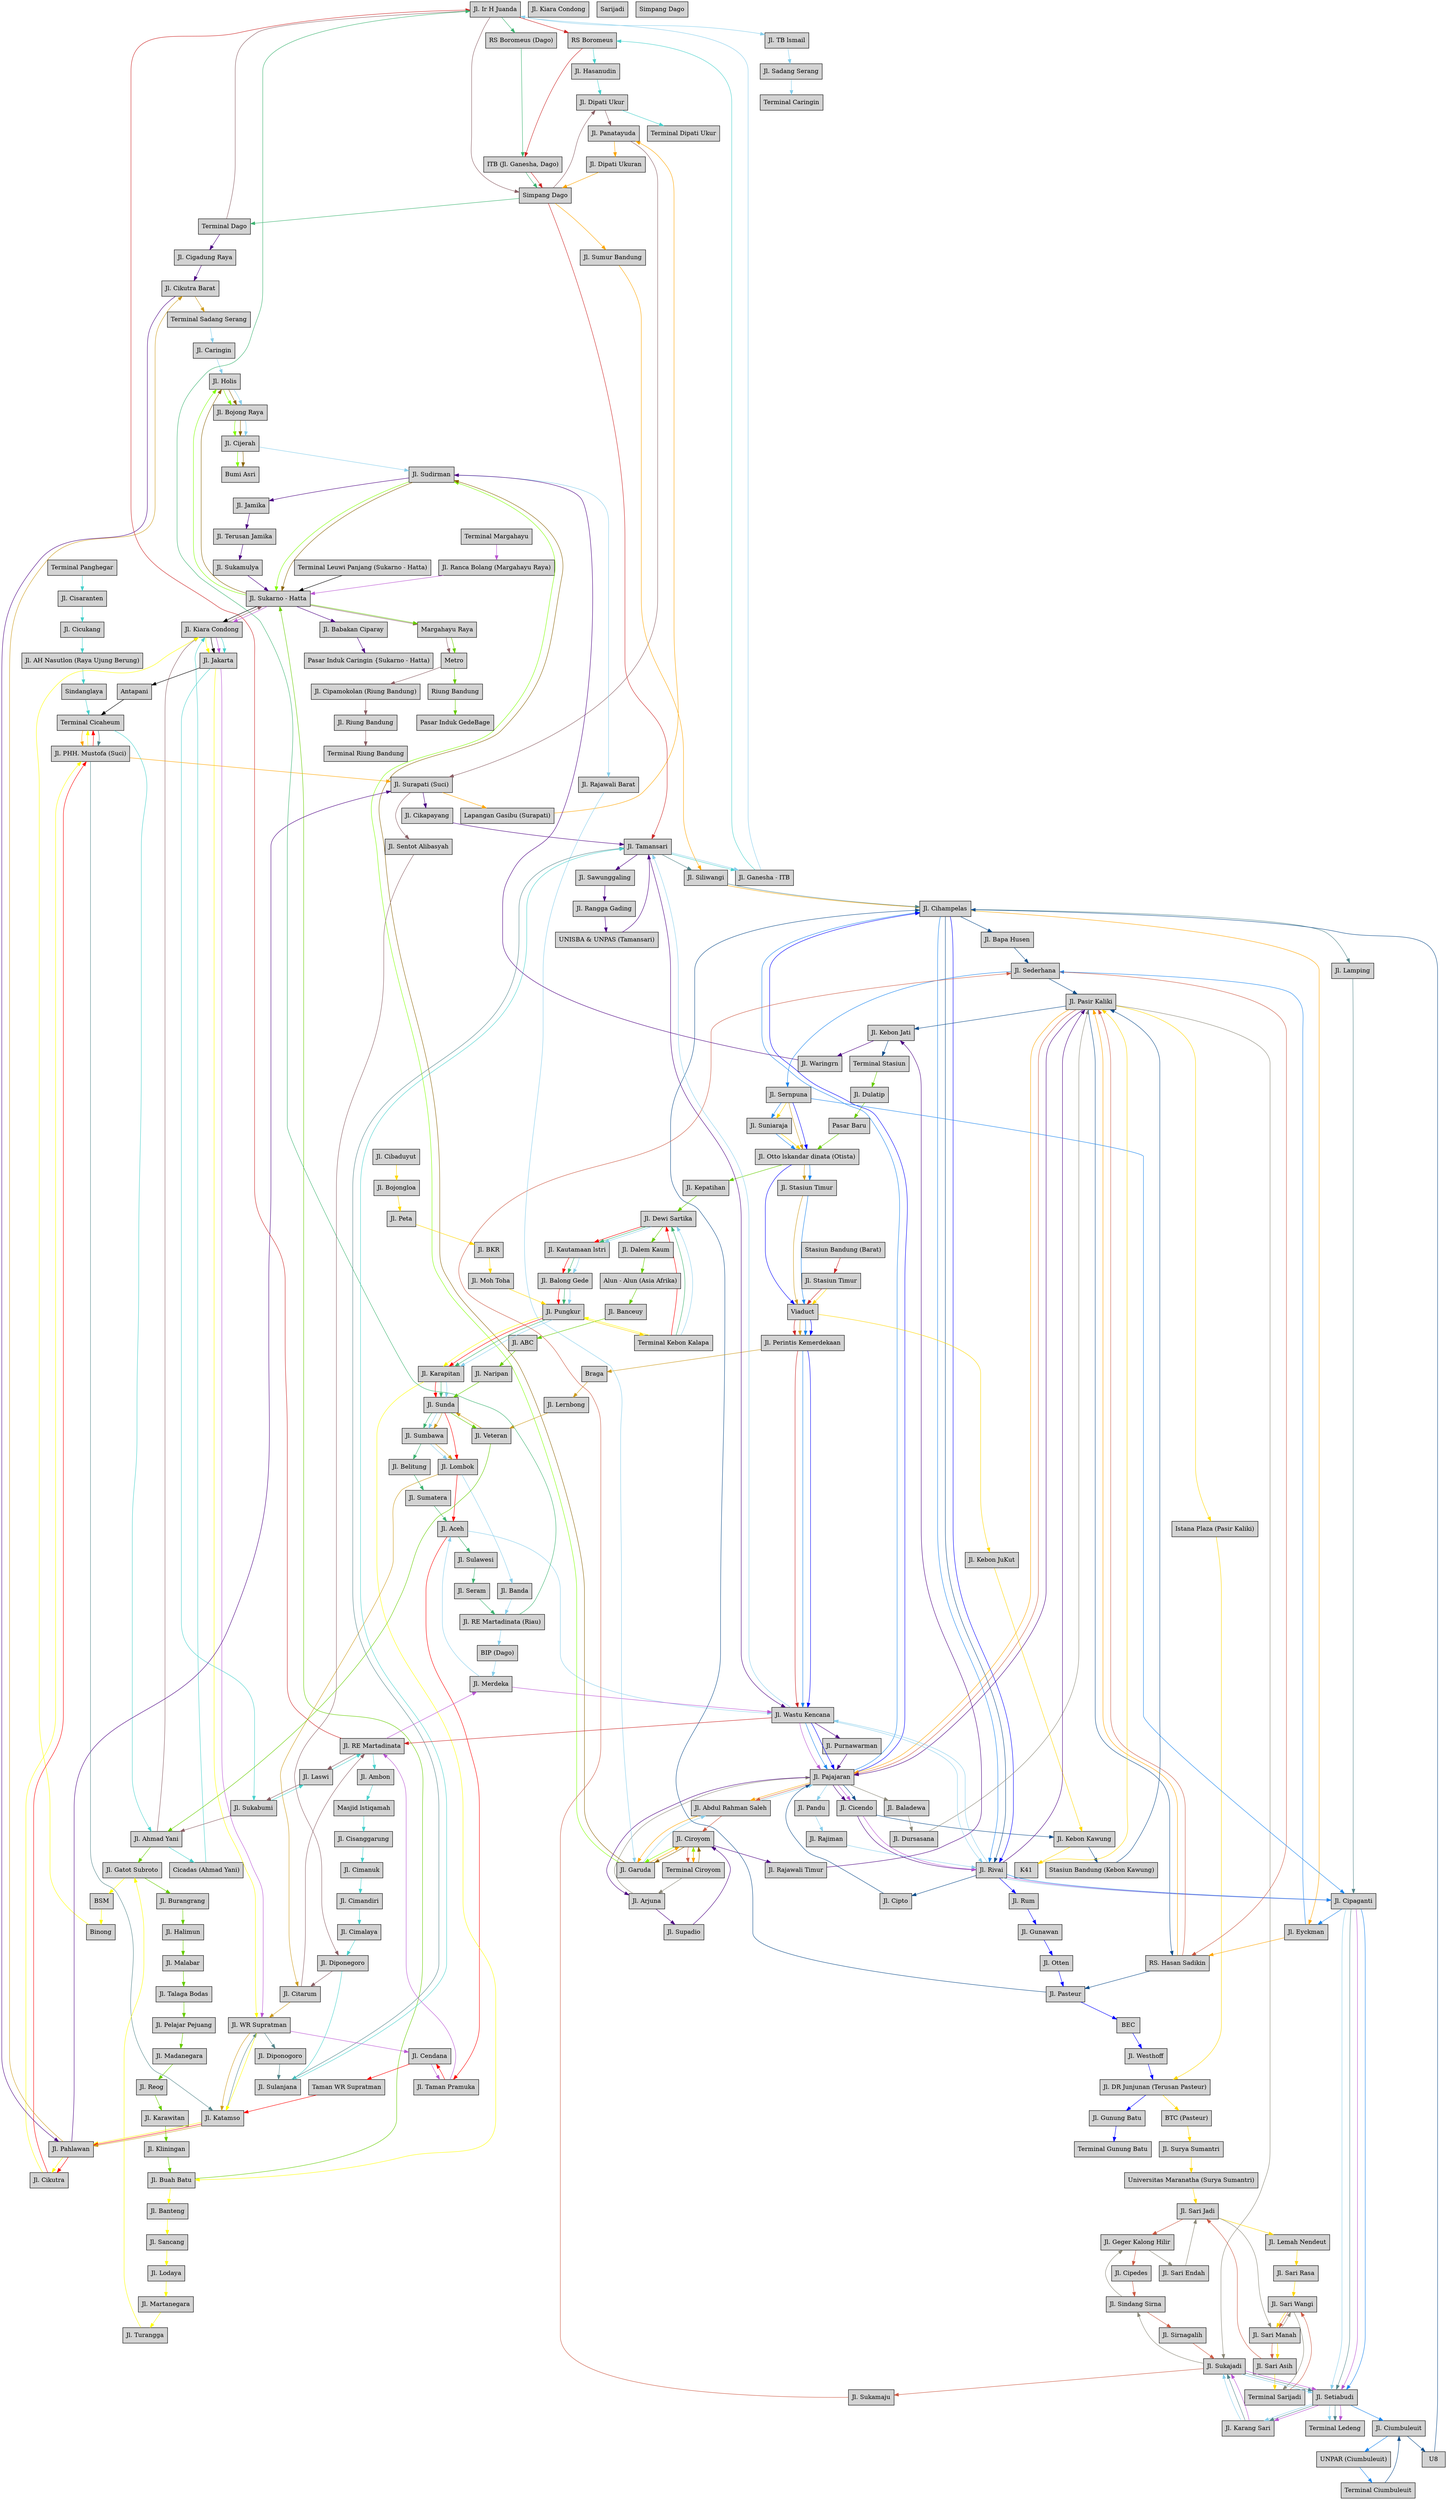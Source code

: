 digraph G{
    
    

    node [ style=filled, shape=rectangle, align=center]

    Ter1 [ label="Terminal Caringin"]
    Ter2 [ label="Terminal Cicaheum"]
    Ter3 [ label="Terminal Ciroyom"]
    Ter4 [ label="Terminal Ciumbuleuit"]
    Ter5 [ label="Terminal Dago"]
    Ter6 [ label="Terminal Dipati Ukur"]
    Ter7 [ label="Terminal Gunung Batu"]
    Ter8 [ label="Terminal Kebon Kalapa"]
    Ter9 [ label="Terminal Ledeng"]
    Ter10 [ label="Terminal Leuwi Panjang (Sukarno - Hatta)"]
    Ter11 [ label="Terminal Margahayu"]
    Ter12 [ label="Terminal Panghegar"]
    Ter13 [ label="Terminal Riung Bandung"]
    Ter14 [ label="Terminal Sadang Serang"]
    Ter15 [ label="Terminal Sarijadi"]
    Ter16 [ label="Terminal Stasiun"]

    A1 [ label="Alun - Alun (Asia Afrika)"]
    A2 [ label="Antapani"]
    A3 [ label="Jl. ABC"]
    A4 [ label="Jl. Abdul Rahman Saleh"]
    A5 [ label="Jl. Aceh"]
    A6 [ label="Jl. AH Nasutlon (Raya Ujung Berung)"]
    A7 [ label="Jl. Ahmad Yani"]
    A8 [ label="Jl. Ambon"]
    A9 [ label="Jl. Arjuna"]

    B1 [ label="BEC"]
    B2 [ label="Binong"]
    B3 [ label="BIP (Dago)"]
    B4 [ label="Braga"]
    B5 [ label="BSM"]
    B6 [ label="BTC (Pasteur)"]
    B7 [ label="Bumi Asri"]
    B8 [ label="Jl. Babakan Ciparay"]
    B9 [ label="Jl. Baladewa"]
    B10 [ label="Jl. Balong Gede"]
    B11 [ label="Jl. Banceuy"]
    B12 [ label="Jl. Banda"]
    B13 [ label="Jl. Banteng"]
    B14 [ label="Jl. Bapa Husen"]
    B15 [ label="Jl. Belitung"]
    B16 [ label="Jl. BKR"]
    B17 [ label="Jl. Bojong Raya"]
    B18 [ label="Jl. Bojongloa"]
    B19 [ label="Jl. Buah Batu"]
    B20 [ label="Jl. Burangrang"]

    C1 [ label="Cicadas (Ahmad Yani)"]
    C2 [ label="Jl. Caringin"]
    C3 [ label="Jl. Cendana"]
    C4 [ label="Jl. Cibaduyut"]
    C5 [ label="Jl. Cicendo"]
    C6 [ label="Jl. Cicukang"]
    C7 [ label="Jl. Cigadung Raya"]
    C8 [ label="Jl. Cihampelas"]
    C9 [ label="Jl. Cijerah"]
    C10 [ label="Jl. Cikapayang"]
    C11 [ label="Jl. Cikutra"]
    C12 [ label="Jl. Cikutra Barat"]
    C13 [ label="Jl. Cimalaya"]
    C14 [ label="Jl. Cimandiri"]
    C15 [ label="Jl. Cimanuk"]
    C16 [ label="Jl. Cipaganti"]
    C17 [ label="Jl. Cipamokolan (Riung Bandung)"]
    C18 [ label="Jl. Cipedes"]
    C19 [ label="Jl. Cipto"]
    C20 [ label="Jl. Ciroyom"]
    C21 [ label="Jl. Cisanggarung"]
    C22 [ label="Jl. Cisaranten"]
    C23 [ label="Jl. Citarum"]
    C24 [ label="Jl. Ciumbuleuit"]

    D1 [ label="Jl. Dalem Kaum"]
    D2 [ label="Jl. Dewi Sartika"]
    D3 [ label="Jl. Dipati Ukur"]
    D4 [ label="Jl. Dipati Ukuran"]
    D5 [ label="Jl. Diponegoro"]
    D6 [ label="Jl. Diponogoro"]
    D7 [ label="Jl. DR Junjunan (Terusan Pasteur)"]
    D8 [ label="Jl. Dulatip"]
    D9 [ label="Jl. Dursasana"]

    E1 [ label="Jl. Eyckman"]

    G1 [ label="Jl. Ganesha - ITB"]
    G2 [ label="Jl. Garuda"]
    G3 [ label="Jl. Gatot Subroto"]
    G4 [ label="Jl. Geger Kalong Hilir"]
    G5 [ label="Jl. Gunawan"]
    G6 [ label="Jl. Gunung Batu"]

    H1 [ label="Jl. Halimun"]
    H2 [ label="Jl. Hasanudin"]
    H3 [ label="Jl. Holis"]

    I1 [ label="ITB (Jl. Ganesha, Dago)"]
    I2 [ label="Jl. Ir H Juanda"]
    I3 [ label="Istana Plaza (Pasir Kaliki)"]

    J1 [ label="Jl. Jakarta"]
    J2 [ label="Jl. Jamika"]

    K1 [ label="Jl. Karang Sari"]
    K2 [ label="Jl. Karapitan"]
    K3 [ label="Jl. Karawitan"]
    K4 [ label="Jl. Katamso"]
    K5 [ label="Jl. Kautamaan lstri"]
    K6 [ label="Jl. Kebon Jati"]
    K7 [ label="Jl. Kebon JuKut"]
    K8 [ label="Jl. Kebon Kawung"]
    K9 [ label="Jl. Kepatihan"]
    K10 [ label="Jl. Kiara Condong"]
    K11 [ label="Jl. Kliningan"]
    K12 [ label="Jl. Kiara Condong"]

    L1 [ label="Jl. Lamping"]
    L2 [ label="Jl. Laswi"]
    L3 [ label="Jl. Lemah Nendeut"]
    L4 [ label="Jl. Lernbong"]
    L5 [ label="Jl. Lodaya"]
    L6 [ label="Jl. Lombok"]
    L7 [ label="Lapangan Gasibu (Surapati)"]

    M1 [ label="Jl. Madanegara"]
    M2 [ label="Jl. Malabar"]
    M3 [ label="Jl. Martanegara"]
    M4 [ label="Jl. Merdeka"]
    M5 [ label="Jl. Moh Toha"]
    M6 [ label="Margahayu Raya"]
    M7 [ label="Masjid lstiqamah"]
    M8 [ label="Metro"]

    N1 [ label="Jl. Naripan"]

    O1 [ label="Jl. Otten"]
    O2 [ label="Jl. Otto lskandar dinata (Otista)"]

    P1 [ label="Jl. Pahlawan"]
    P2 [ label="Jl. Pajajaran"]
    P3 [ label="Jl. Panatayuda"]
    P4 [ label="Jl. Pandu"]
    P5 [ label="Jl. Pasir Kaliki"]
    P6 [ label="Jl. Pasteur"]
    P7 [ label="Jl. Pelajar Pejuang"]
    P8 [ label="Jl. Perintis Kemerdekaan"]
    P9 [ label="Jl. Peta"]
    P10 [ label="Jl. PHH. Mustofa (Suci)"]
    P11 [ label="Jl. Pungkur"]
    P12 [ label="Jl. Purnawarman"]
    P13 [ label="Pasar Baru"]
    P14 [ label="Pasar Induk Caringin {Sukarno - Hatta)"]
    P15 [ label="Pasar Induk GedeBage"]
    
    R1 [ label="Jl. Rajawali Barat"]
    R2 [ label="Jl. Rajawali Timur"]
    R3 [ label="Jl. Rajiman"]
    R4 [ label="Jl. Ranca Bolang (Margahayu Raya)"]
    R5 [ label="Jl. Rangga Gading"]
    R6 [ label="Jl. RE Martadinata"]
    R7 [ label="Jl. RE Martadinata (Riau)"]
    R8 [ label="Jl. Reog"]
    R9 [ label="Jl. Riung Bandung"]
    R10 [ label="Jl. Rivai"]
    R11 [ label="Jl. Rum"]
    R12 [ label="Riung Bandung"]
    R13 [ label="RS Boromeus"]
    R14 [ label="RS Boromeus (Dago)"]
    R15 [ label="RS. Hasan Sadikin"]

    S1 [ label="Jl. Sadang Serang"]
    S2 [ label="Jl. Sancang"]
    S3 [ label="Jl. Sari Asih"]
    S4 [ label="Jl. Sari Jadi"]
    S5 [ label="Jl. Sari Manah"]
    S6 [ label="Jl. Sari Rasa"]
    S7 [ label="Jl. Sari Wangi"]
    S8 [ label="Jl. Sari Endah"]
    S9 [ label="Jl. Sawunggaling"]
    S10 [ label="Jl. Sederhana"]
    S11 [ label="Jl. Sentot Alibasyah"]
    S12 [ label="Jl. Seram"]
    S13 [ label="Jl. Sernpuna"]
    S14 [ label="Jl. Setiabudi"]
    S15 [ label="Jl. Siliwangi"]
    S16 [ label="Jl. Sindang Sirna"]
    S17 [ label="Jl. Sirnagalih"]
    S18 [ label="Jl. Stasiun Timur"]
    S19 [ label="Jl. Sudirman"]
    S20 [ label="Jl. Sukabumi"]
    S21 [ label="Jl. Sukajadi"]
    S22 [ label="Jl. Sukamaju"]
    S23 [ label="Jl. Sukamulya"]
    S24 [ label="Jl. Sukarno - Hatta"]
    S25 [ label="Jl. Sulanjana"]
    S26 [ label="Jl. Sulawesi"]
    S27 [ label="Jl. Sumatera"]
    S28 [ label="Jl. Sumbawa"]
    S29 [ label="Jl. Sumur Bandung"]
    S30 [ label="Jl. Sunda"]
    S31 [ label="Jl. Suniaraja"]
    S32 [ label="Jl. Supadio"]
    S33 [ label="Jl. Surapati (Suci)"]
    S34 [ label="Jl. Surya Sumantri"]
    S35 [ label="Jl. Stasiun Timur"]
    S36 [ label="Sarijadi"]
    S37 [ label="Simpang Dago"]
    S38 [ label="Sindanglaya"]
    S39 [ label="Simpang Dago"]
    S40 [ label="Stasiun Bandung (Barat)"]
    S41 [ label="Stasiun Bandung (Kebon Kawung)"]

    T1 [ label="Jl. Talaga Bodas"]
    T2 [ label="Jl. Taman Pramuka"]
    T3 [ label="Jl. Tamansari"]
    T4 [ label="Jl. TB lsmail"]
    T5 [ label="Jl. Terusan Jamika"]
    T6 [ label="Jl. Turangga"]
    T7 [ label="Taman WR Supratman"]

    U1 [ label="UNISBA & UNPAS (Tamansari)"]
    U2 [ label="Universitas Maranatha (Surya Sumantri)"]
    U3 [ label="UNPAR (Ciumbuleuit)"]

    V1 [ label="Jl. Veteran"]
    V2 [ label="Viaduct"]

    W1 [ label="Jl. Waringrn"]
    W2 [ label="Jl. Wastu Kencana"]
    W3 [ label="Jl. Westhoff"]
    W4 [ label="Jl. WR Supratman"]

    edge [ color=yellow] // Rute 1: Abdul Muis (Kebon Kelapa) - Cicaheum via Binong
    Ter8 -> P11 -> K2 -> B19 -> B13 -> S2 -> L5 -> M3 -> T6 -> G3 -> B5 -> B2 -> K10 -> J1 -> W4 -> K4 -> P1 -> C11 -> P10 -> Ter2
    
    edge [ color=red] // Rute 2: Abdul Muis (Kebon Kelapa) - Cicaheum via Aceh
    Ter8 -> D2 -> K5 -> B10 -> P11 -> K2 -> S30 -> L6 -> A5 -> T2 -> C3 -> T7 -> K4 -> P1 -> C11 -> P10 -> Ter2

    edge [ color=mediumseagreen] // Rute 3: Abdul Muis (Kebon Kelapa) - Dago
    Ter8 -> D2 -> K5 -> B10 -> P11 -> K2 -> S30 -> S28 -> B15 -> S27 -> A5 -> S26 -> S12 -> R7 -> I2 -> R14 -> I1 -> S37 -> Ter5

    edge [ color=skyblue] // Rute 4: Abdul Muis (Kebon Kelapa) - Ledeng
    Ter8 -> D2 -> K5 -> B10 -> P11 -> K2 -> S30 -> S28 -> L6 -> B12 -> R7 -> B3 -> M4 -> A5 -> W2 -> R10 -> C16 -> S14 -> K1 -> S21 -> S14 -> Ter9

    edge [ color=gold] // Rute 5: Cibaduyut - Kebon Kelapa
    C4 -> B18 -> P9 -> B16 -> M5 -> P11 -> Ter8

    edge [ color=orange] // Rute 6: Cicaheum - Ciroyom
    Ter2 -> P10 -> S33 -> L7 -> P3 -> D4 -> S37 -> S29 -> S15 -> C8 -> E1 -> R15 -> P5 -> P2 -> A4 -> G2 -> C20 -> Ter3

    edge [ color=cadetblue4] // Rute 7: Cicaheum - Leuwipanjang
    Ter2 -> P10 -> K4 -> W4 -> D6 -> S25 -> T3 -> S15 -> C8 -> L1 -> C16 -> S14 -> K1 -> S21 -> S14 -> Ter9

    edge [ color=black] // Rute 8: Cicaheum - Ledeng
    Ter10 -> S24 -> K10 -> J1 -> A2 -> Ter2

    edge [ color=chartreuse] // Rute 9: Ciroyom - Bumi Asri
    Ter3 -> C20 -> G2 -> S19 -> S24 -> H3 -> B17 -> C9 -> B7

    edge [ color=coral3] // Rute 10: Ciroyom - Sarijadi via Sederhana
    Ter15 -> S7 -> S5 -> S3 -> S4 -> G4 -> C18 -> S16 -> S17 -> S21 -> S22 -> S10 -> R15 -> P5 -> P2 -> A4 -> C20 -> Ter3

    edge [ color=cornsilk4] // Rute 11:  Ciroyom - Sarijadi via Sukajadi
    Ter3 -> A9 -> P2 -> B9 -> D9 -> P5 -> S21 -> S16 -> G4 -> S8 -> S4 -> S5 -> S7 -> Ter15

    edge [ color=darkgoldenrod4] // Rute 12:  Ciroyom - Bumi Asri
    Ter3 -> C20 -> G2 -> S19 -> S24 -> H3 -> B17 -> C9 -> B7

    edge [ color=indigo] // Rute 13:  Dago - Pasar lnduk Caringin
    Ter5 -> C7 -> C12 -> P1 -> S33 -> C10 -> T3 -> S9 -> R5 -> U1 -> T3 -> W2 -> P12
    P12 -> P2 -> C5 -> R10 -> P5 -> P2 -> A9 -> S32 -> C20 -> R2 -> K6 -> W1 -> S19
    S19 -> J2 -> T5 -> S23 -> S24 -> B8 -> P14

    edge [ color=lightpink4] // Rute 14:  Dago - Riung Bandung
    Ter5 -> I2 -> S37 -> D3 -> P3 -> S33 -> S11 -> D5 -> C23 -> R6 -> L2 -> S20 -> A7 -> K10 -> S24 -> M6 -> M8 -> C17 -> R9 -> Ter13

    edge [ color=mediumorchid] // Rute 15:  Margahayu Raya - Ledeng
    Ter11 -> R4 -> S24 -> K10 -> J1 -> W4 -> C3 -> T2 -> R6 -> M4 -> W2 -> P2 -> C5 -> R10 -> C16 -> S14 -> K1 -> S21 -> S14 -> Ter9

    edge [ color=mediumturquoise] // Rute 16:  Panghegar Permai - Dipatiukur
    Ter12 -> C22 -> C6 -> A6 -> S38 -> Ter2 -> A7 -> C1 -> K10 -> J1 -> S20 -> L2 -> R6 -> A8 -> M7 -> C21 -> C15 -> C14 -> C13 -> D5 -> S25 -> T3 -> G1 -> R13 -> H2 -> D3 -> Ter6

    edge [ color=skyblue] // Rute 17: Sadang Serang - Caringin
    Ter14 -> C2 -> H3 -> B17 -> C9 -> S19 -> R1 -> G2 -> A4 -> P2 -> P4 
    P4 -> R3 -> R10 -> W2 -> T3 -> G1 -> I2 -> T4 -> S1 -> Ter1
    
    edge [ color=firebrick3] // Rute 19: St Hall - Dago
    S40 -> S35  -> V2 -> P8 -> W2 -> R6 -> I2 -> R13 -> I1 -> S37 -> T3
    
    edge [ color=goldenrod3] // Rute 20: St Hall - Sadang Serang
    S13 -> O2 -> S18 -> V2 -> P8 -> B4 -> L4 -> V1 -> S30 -> S28 -> L6 -> C23 -> W4 -> K4 -> P1 -> C12 ->Ter14

    edge [ color=dodgerblue2] // Rute 21: St Hall - Cimbuleuit via Eyckman
    S13 -> S31 -> O2 -> S18 -> V2 -> P8 -> W2 -> P2 -> C8 -> R10 -> C16 -> E1 -> S10 -> S13 -> C16 -> S14 -> C24 ->  U3 -> Ter4

    edge [ color=dodgerblue4] // Rute 22: St Hall - Cimbuleuit via Cihampelas
    Ter4 -> C24 -> U8 -> C8 -> B14 -> S10 -> P5 -> R15 -> P6 -> C8 -> R10 -> C19 -> P2 
    P2 -> C5 -> K8 ->  S41 -> P5 -> K6 -> Ter16

    edge [ color=chartreuse3] // Rute 23: St Hall - Gede Bage
    Ter16 -> D8 -> P13 -> O2 -> K9 -> D2 -> D1 -> A1 -> B11 
    B11 -> A3 -> N1 -> S30 -> V1 -> A7 ->  G3 -> B20 -> H1 
    H1 -> M2 -> T1 -> P7 -> M1 -> R8 -> K3 -> K11 -> B19 -> S24 -> M6 -> M8 -> R12 -> P15

    edge [ color=blue] // Rute 24: St Hall - Gunung Batu (lintas Husein)
    S13 -> O2 -> V2 -> P8 -> W2 -> P2 -> C8 ->  R10 -> R11
    R11 -> G5 -> O1 -> P6 -> B1 -> W3 -> D7 -> G6 -> Ter7
    
    edge [ color=gold] // Rute 25: St Hall - Sariladi (lintas Husein)
    S13 -> S31 -> O2 S35 -> V2 -> K7 -> K8 -> K41 -> P5 -> I3 -> D7
    D7 -> B6 ->  S34 -> U2 -> S4 -> L3 -> S6 -> S7 -> S5 -> S3 -> Ter15
    

}